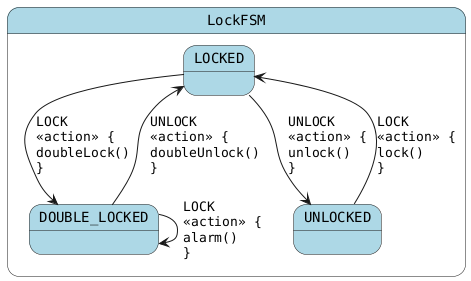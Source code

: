 @startuml
skinparam StateFontName Helvetica
skinparam defaultFontName Monospaced
skinparam state {
    BackgroundColor LightBlue
}
state LockFSM {
LOCKED --> DOUBLE_LOCKED : LOCK\l<<action>> {\ldoubleLock()\l}
LOCKED --> UNLOCKED : UNLOCK\l<<action>> {\lunlock()\l}
DOUBLE_LOCKED --> LOCKED : UNLOCK\l<<action>> {\ldoubleUnlock()\l}
DOUBLE_LOCKED --> DOUBLE_LOCKED : LOCK\l<<action>> {\lalarm()\l}
UNLOCKED --> LOCKED : LOCK\l<<action>> {\llock()\l}
}
@enduml

